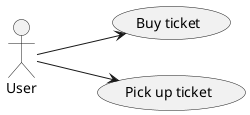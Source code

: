 @startuml HSRTicketVendorSystemUseCase

left to right direction
:User: --> (Buy ticket)
:User: --> (Pick up ticket)

@enduml